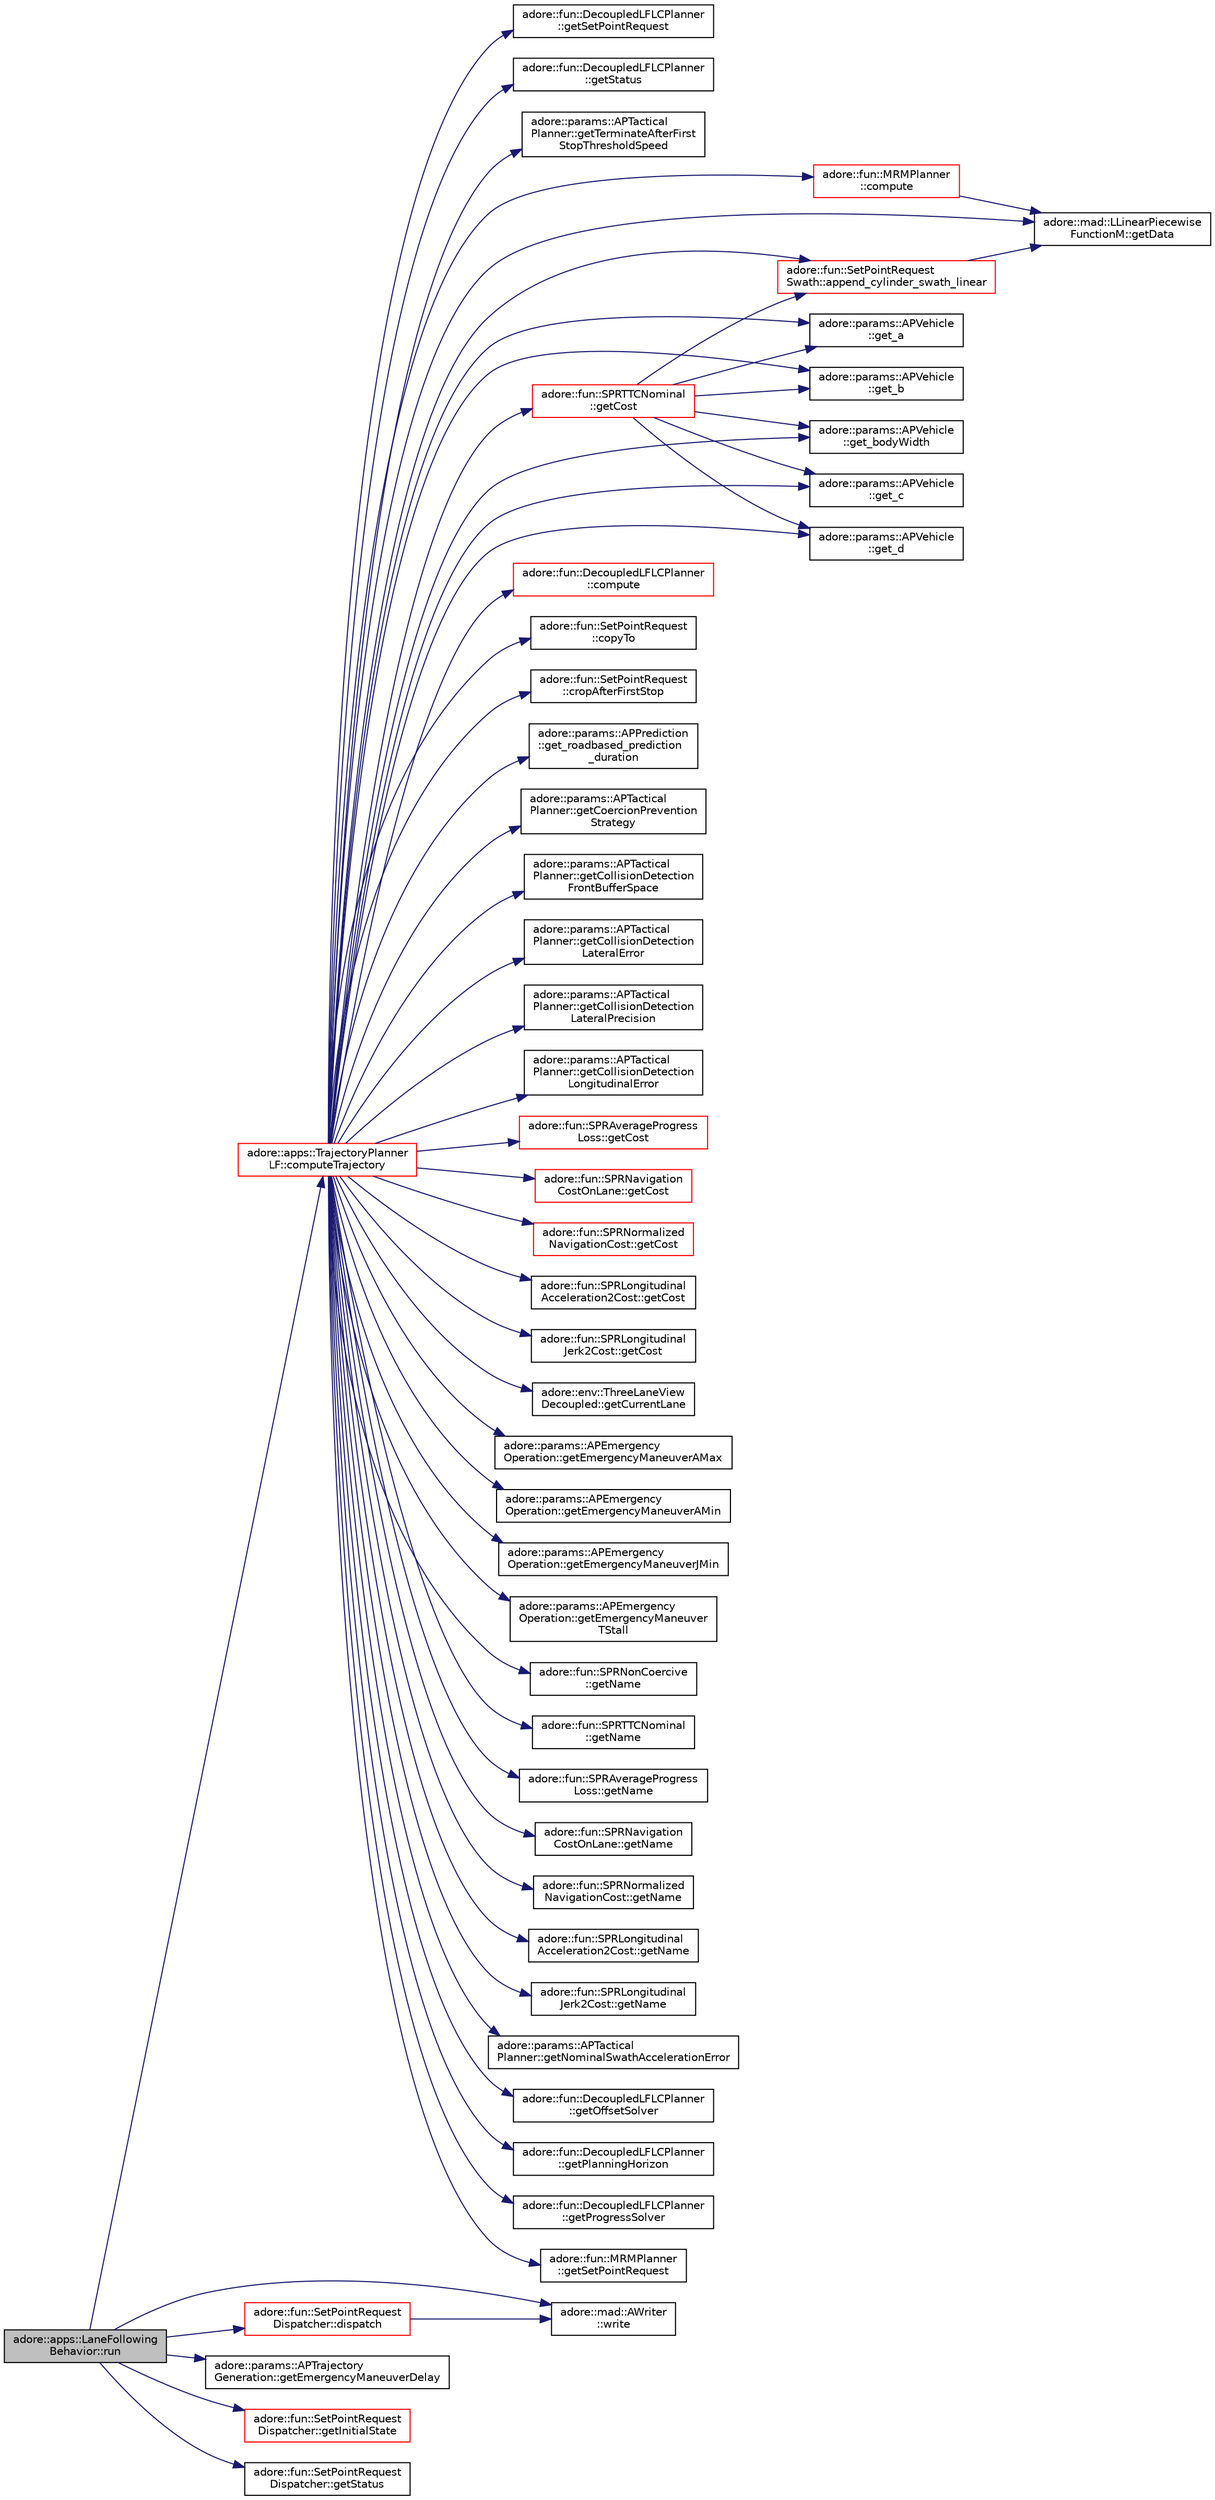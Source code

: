digraph "adore::apps::LaneFollowingBehavior::run"
{
 // LATEX_PDF_SIZE
  edge [fontname="Helvetica",fontsize="10",labelfontname="Helvetica",labelfontsize="10"];
  node [fontname="Helvetica",fontsize="10",shape=record];
  rankdir="LR";
  Node1 [label="adore::apps::LaneFollowing\lBehavior::run",height=0.2,width=0.4,color="black", fillcolor="grey75", style="filled", fontcolor="black",tooltip="select initial state and recompute maneuver"];
  Node1 -> Node2 [color="midnightblue",fontsize="10",style="solid",fontname="Helvetica"];
  Node2 [label="adore::apps::TrajectoryPlanner\lLF::computeTrajectory",height=0.2,width=0.4,color="red", fillcolor="white", style="filled",URL="$classadore_1_1apps_1_1TrajectoryPlannerLF.html#a0f66455260fa8707f58fd45668328d6f",tooltip="update data, views and recompute maneuver"];
  Node2 -> Node3 [color="midnightblue",fontsize="10",style="solid",fontname="Helvetica"];
  Node3 [label="adore::fun::SetPointRequest\lSwath::append_cylinder_swath_linear",height=0.2,width=0.4,color="red", fillcolor="white", style="filled",URL="$classadore_1_1fun_1_1SetPointRequestSwath.html#a25b8ab48b288e512953324e391bc946e",tooltip=" "];
  Node3 -> Node15 [color="midnightblue",fontsize="10",style="solid",fontname="Helvetica"];
  Node15 [label="adore::mad::LLinearPiecewise\lFunctionM::getData",height=0.2,width=0.4,color="black", fillcolor="white", style="filled",URL="$classadore_1_1mad_1_1LLinearPiecewiseFunctionM.html#aa94d90c8643e2d6792f8594f3d666503",tooltip=" "];
  Node2 -> Node17 [color="midnightblue",fontsize="10",style="solid",fontname="Helvetica"];
  Node17 [label="adore::fun::MRMPlanner\l::compute",height=0.2,width=0.4,color="red", fillcolor="white", style="filled",URL="$classadore_1_1fun_1_1MRMPlanner.html#aae8436fc85e3888af12e9e35559e3455",tooltip=" "];
  Node17 -> Node15 [color="midnightblue",fontsize="10",style="solid",fontname="Helvetica"];
  Node2 -> Node42 [color="midnightblue",fontsize="10",style="solid",fontname="Helvetica"];
  Node42 [label="adore::fun::DecoupledLFLCPlanner\l::compute",height=0.2,width=0.4,color="red", fillcolor="white", style="filled",URL="$classadore_1_1fun_1_1DecoupledLFLCPlanner.html#affba6eeb1071f33bc2abe2b7819f88ab",tooltip=" "];
  Node2 -> Node151 [color="midnightblue",fontsize="10",style="solid",fontname="Helvetica"];
  Node151 [label="adore::fun::SetPointRequest\l::copyTo",height=0.2,width=0.4,color="black", fillcolor="white", style="filled",URL="$classadore_1_1fun_1_1SetPointRequest.html#ad360777bade7394ad87e58afd6d1a172",tooltip=" "];
  Node2 -> Node152 [color="midnightblue",fontsize="10",style="solid",fontname="Helvetica"];
  Node152 [label="adore::fun::SetPointRequest\l::cropAfterFirstStop",height=0.2,width=0.4,color="black", fillcolor="white", style="filled",URL="$classadore_1_1fun_1_1SetPointRequest.html#a035cea93534e45854de1a97f8858ec73",tooltip="remove SetPoints after first stop Method looks for first downward zero crossing of vx and removes all..."];
  Node2 -> Node139 [color="midnightblue",fontsize="10",style="solid",fontname="Helvetica"];
  Node139 [label="adore::params::APVehicle\l::get_a",height=0.2,width=0.4,color="black", fillcolor="white", style="filled",URL="$classadore_1_1params_1_1APVehicle.html#ae446997786812ff17a5c3f6bfa575ce5",tooltip="cog to front axle"];
  Node2 -> Node140 [color="midnightblue",fontsize="10",style="solid",fontname="Helvetica"];
  Node140 [label="adore::params::APVehicle\l::get_b",height=0.2,width=0.4,color="black", fillcolor="white", style="filled",URL="$classadore_1_1params_1_1APVehicle.html#a5cc38023fb9f3142348dc9ac22402288",tooltip="rear axle to cog"];
  Node2 -> Node153 [color="midnightblue",fontsize="10",style="solid",fontname="Helvetica"];
  Node153 [label="adore::params::APVehicle\l::get_bodyWidth",height=0.2,width=0.4,color="black", fillcolor="white", style="filled",URL="$classadore_1_1params_1_1APVehicle.html#a71c62e5ede07773108e7a291672bdd85",tooltip=" "];
  Node2 -> Node154 [color="midnightblue",fontsize="10",style="solid",fontname="Helvetica"];
  Node154 [label="adore::params::APVehicle\l::get_c",height=0.2,width=0.4,color="black", fillcolor="white", style="filled",URL="$classadore_1_1params_1_1APVehicle.html#aec64e74619601401d6d3d81ebf5fdacd",tooltip="front axle to front border"];
  Node2 -> Node155 [color="midnightblue",fontsize="10",style="solid",fontname="Helvetica"];
  Node155 [label="adore::params::APVehicle\l::get_d",height=0.2,width=0.4,color="black", fillcolor="white", style="filled",URL="$classadore_1_1params_1_1APVehicle.html#ad8a4b0411e6d030aeace5bd44ab8876e",tooltip="rear border to rear axle"];
  Node2 -> Node156 [color="midnightblue",fontsize="10",style="solid",fontname="Helvetica"];
  Node156 [label="adore::params::APPrediction\l::get_roadbased_prediction\l_duration",height=0.2,width=0.4,color="black", fillcolor="white", style="filled",URL="$classadore_1_1params_1_1APPrediction.html#aecc56fa725ac36824266a4c6a60d3988",tooltip="prediction duration for objects that can be matched to road"];
  Node2 -> Node157 [color="midnightblue",fontsize="10",style="solid",fontname="Helvetica"];
  Node157 [label="adore::params::APTactical\lPlanner::getCoercionPrevention\lStrategy",height=0.2,width=0.4,color="black", fillcolor="white", style="filled",URL="$classadore_1_1params_1_1APTacticalPlanner.html#a2efb0b5d0981f5e4dafea4306a77f914",tooltip="getCoercionPreventionStrategy returns 0 switched off, 1 objective function, 2 constraint"];
  Node2 -> Node158 [color="midnightblue",fontsize="10",style="solid",fontname="Helvetica"];
  Node158 [label="adore::params::APTactical\lPlanner::getCollisionDetection\lFrontBufferSpace",height=0.2,width=0.4,color="black", fillcolor="white", style="filled",URL="$classadore_1_1params_1_1APTacticalPlanner.html#abf2048833d967cb63b32ada701ec5aad",tooltip=" "];
  Node2 -> Node159 [color="midnightblue",fontsize="10",style="solid",fontname="Helvetica"];
  Node159 [label="adore::params::APTactical\lPlanner::getCollisionDetection\lLateralError",height=0.2,width=0.4,color="black", fillcolor="white", style="filled",URL="$classadore_1_1params_1_1APTacticalPlanner.html#a8538fe67506a023a22096a85fc7ea671",tooltip=" "];
  Node2 -> Node160 [color="midnightblue",fontsize="10",style="solid",fontname="Helvetica"];
  Node160 [label="adore::params::APTactical\lPlanner::getCollisionDetection\lLateralPrecision",height=0.2,width=0.4,color="black", fillcolor="white", style="filled",URL="$classadore_1_1params_1_1APTacticalPlanner.html#ae80f6aec4e71d37720ac07d1758dfd11",tooltip=" "];
  Node2 -> Node161 [color="midnightblue",fontsize="10",style="solid",fontname="Helvetica"];
  Node161 [label="adore::params::APTactical\lPlanner::getCollisionDetection\lLongitudinalError",height=0.2,width=0.4,color="black", fillcolor="white", style="filled",URL="$classadore_1_1params_1_1APTacticalPlanner.html#adf942379c38ccaaea0d78684d2264939",tooltip=" "];
  Node2 -> Node162 [color="midnightblue",fontsize="10",style="solid",fontname="Helvetica"];
  Node162 [label="adore::fun::SPRTTCNominal\l::getCost",height=0.2,width=0.4,color="red", fillcolor="white", style="filled",URL="$classadore_1_1fun_1_1SPRTTCNominal.html#a3dd890ed9b2a63e8e0d5c76f90b9efbb",tooltip=" "];
  Node162 -> Node3 [color="midnightblue",fontsize="10",style="solid",fontname="Helvetica"];
  Node162 -> Node139 [color="midnightblue",fontsize="10",style="solid",fontname="Helvetica"];
  Node162 -> Node140 [color="midnightblue",fontsize="10",style="solid",fontname="Helvetica"];
  Node162 -> Node153 [color="midnightblue",fontsize="10",style="solid",fontname="Helvetica"];
  Node162 -> Node154 [color="midnightblue",fontsize="10",style="solid",fontname="Helvetica"];
  Node162 -> Node155 [color="midnightblue",fontsize="10",style="solid",fontname="Helvetica"];
  Node2 -> Node166 [color="midnightblue",fontsize="10",style="solid",fontname="Helvetica"];
  Node166 [label="adore::fun::SPRAverageProgress\lLoss::getCost",height=0.2,width=0.4,color="red", fillcolor="white", style="filled",URL="$classadore_1_1fun_1_1SPRAverageProgressLoss.html#ac2f8ed456cbbd9120776d26bbcd3aff2",tooltip=" "];
  Node2 -> Node168 [color="midnightblue",fontsize="10",style="solid",fontname="Helvetica"];
  Node168 [label="adore::fun::SPRNavigation\lCostOnLane::getCost",height=0.2,width=0.4,color="red", fillcolor="white", style="filled",URL="$classadore_1_1fun_1_1SPRNavigationCostOnLane.html#a4e26e29651a63b52b2d5517ca6a4a75b",tooltip=" "];
  Node2 -> Node175 [color="midnightblue",fontsize="10",style="solid",fontname="Helvetica"];
  Node175 [label="adore::fun::SPRNormalized\lNavigationCost::getCost",height=0.2,width=0.4,color="red", fillcolor="white", style="filled",URL="$classadore_1_1fun_1_1SPRNormalizedNavigationCost.html#a5e9ff8251497b3abcb889b255f6a0448",tooltip=" "];
  Node2 -> Node178 [color="midnightblue",fontsize="10",style="solid",fontname="Helvetica"];
  Node178 [label="adore::fun::SPRLongitudinal\lAcceleration2Cost::getCost",height=0.2,width=0.4,color="black", fillcolor="white", style="filled",URL="$classadore_1_1fun_1_1SPRLongitudinalAcceleration2Cost.html#afef1d720befec0d87c5ca377409c1103",tooltip=" "];
  Node2 -> Node179 [color="midnightblue",fontsize="10",style="solid",fontname="Helvetica"];
  Node179 [label="adore::fun::SPRLongitudinal\lJerk2Cost::getCost",height=0.2,width=0.4,color="black", fillcolor="white", style="filled",URL="$classadore_1_1fun_1_1SPRLongitudinalJerk2Cost.html#aa891744c394519a47f69f742b781cba3",tooltip=" "];
  Node2 -> Node180 [color="midnightblue",fontsize="10",style="solid",fontname="Helvetica"];
  Node180 [label="adore::env::ThreeLaneView\lDecoupled::getCurrentLane",height=0.2,width=0.4,color="black", fillcolor="white", style="filled",URL="$classadore_1_1env_1_1ThreeLaneViewDecoupled.html#a8e5ffdb30040c60a96ed70249b8d27fd",tooltip=" "];
  Node2 -> Node15 [color="midnightblue",fontsize="10",style="solid",fontname="Helvetica"];
  Node2 -> Node181 [color="midnightblue",fontsize="10",style="solid",fontname="Helvetica"];
  Node181 [label="adore::params::APEmergency\lOperation::getEmergencyManeuverAMax",height=0.2,width=0.4,color="black", fillcolor="white", style="filled",URL="$classadore_1_1params_1_1APEmergencyOperation.html#a00a8839b026eabd0613f604a855f240f",tooltip=" "];
  Node2 -> Node182 [color="midnightblue",fontsize="10",style="solid",fontname="Helvetica"];
  Node182 [label="adore::params::APEmergency\lOperation::getEmergencyManeuverAMin",height=0.2,width=0.4,color="black", fillcolor="white", style="filled",URL="$classadore_1_1params_1_1APEmergencyOperation.html#a1f367dde42cce4fb1ded0c6bc0b2e79d",tooltip=" "];
  Node2 -> Node183 [color="midnightblue",fontsize="10",style="solid",fontname="Helvetica"];
  Node183 [label="adore::params::APEmergency\lOperation::getEmergencyManeuverJMin",height=0.2,width=0.4,color="black", fillcolor="white", style="filled",URL="$classadore_1_1params_1_1APEmergencyOperation.html#a0c5cf7ba16e9f31866831b44ac414fde",tooltip=" "];
  Node2 -> Node184 [color="midnightblue",fontsize="10",style="solid",fontname="Helvetica"];
  Node184 [label="adore::params::APEmergency\lOperation::getEmergencyManeuver\lTStall",height=0.2,width=0.4,color="black", fillcolor="white", style="filled",URL="$classadore_1_1params_1_1APEmergencyOperation.html#abff3d323adfe4cd189a3fbf56003d112",tooltip=" "];
  Node2 -> Node185 [color="midnightblue",fontsize="10",style="solid",fontname="Helvetica"];
  Node185 [label="adore::fun::SPRNonCoercive\l::getName",height=0.2,width=0.4,color="black", fillcolor="white", style="filled",URL="$classadore_1_1fun_1_1SPRNonCoercive.html#aabcc32e1776c730f5cf8f10c166f4162",tooltip=" "];
  Node2 -> Node186 [color="midnightblue",fontsize="10",style="solid",fontname="Helvetica"];
  Node186 [label="adore::fun::SPRTTCNominal\l::getName",height=0.2,width=0.4,color="black", fillcolor="white", style="filled",URL="$classadore_1_1fun_1_1SPRTTCNominal.html#a840d39a8afbf338800ba9b74fe17c656",tooltip=" "];
  Node2 -> Node187 [color="midnightblue",fontsize="10",style="solid",fontname="Helvetica"];
  Node187 [label="adore::fun::SPRAverageProgress\lLoss::getName",height=0.2,width=0.4,color="black", fillcolor="white", style="filled",URL="$classadore_1_1fun_1_1SPRAverageProgressLoss.html#af68e76374bc80eaa9a64971df4d58d17",tooltip=" "];
  Node2 -> Node188 [color="midnightblue",fontsize="10",style="solid",fontname="Helvetica"];
  Node188 [label="adore::fun::SPRNavigation\lCostOnLane::getName",height=0.2,width=0.4,color="black", fillcolor="white", style="filled",URL="$classadore_1_1fun_1_1SPRNavigationCostOnLane.html#a32b1005e93270be90194e3ff69ee2524",tooltip=" "];
  Node2 -> Node189 [color="midnightblue",fontsize="10",style="solid",fontname="Helvetica"];
  Node189 [label="adore::fun::SPRNormalized\lNavigationCost::getName",height=0.2,width=0.4,color="black", fillcolor="white", style="filled",URL="$classadore_1_1fun_1_1SPRNormalizedNavigationCost.html#ae08ca411eccd18294a502964f96abef6",tooltip=" "];
  Node2 -> Node190 [color="midnightblue",fontsize="10",style="solid",fontname="Helvetica"];
  Node190 [label="adore::fun::SPRLongitudinal\lAcceleration2Cost::getName",height=0.2,width=0.4,color="black", fillcolor="white", style="filled",URL="$classadore_1_1fun_1_1SPRLongitudinalAcceleration2Cost.html#a46efcb41c1333f14dba5a9154f4b5e02",tooltip=" "];
  Node2 -> Node191 [color="midnightblue",fontsize="10",style="solid",fontname="Helvetica"];
  Node191 [label="adore::fun::SPRLongitudinal\lJerk2Cost::getName",height=0.2,width=0.4,color="black", fillcolor="white", style="filled",URL="$classadore_1_1fun_1_1SPRLongitudinalJerk2Cost.html#ae7c314a614dc444e99766a971045820d",tooltip=" "];
  Node2 -> Node192 [color="midnightblue",fontsize="10",style="solid",fontname="Helvetica"];
  Node192 [label="adore::params::APTactical\lPlanner::getNominalSwathAccelerationError",height=0.2,width=0.4,color="black", fillcolor="white", style="filled",URL="$classadore_1_1params_1_1APTacticalPlanner.html#af9760e90667051ca4e6cf0346c90caf4",tooltip=" "];
  Node2 -> Node193 [color="midnightblue",fontsize="10",style="solid",fontname="Helvetica"];
  Node193 [label="adore::fun::DecoupledLFLCPlanner\l::getOffsetSolver",height=0.2,width=0.4,color="black", fillcolor="white", style="filled",URL="$classadore_1_1fun_1_1DecoupledLFLCPlanner.html#aa5f618314a6c7e73369ce0f8a06a6da2",tooltip=" "];
  Node2 -> Node194 [color="midnightblue",fontsize="10",style="solid",fontname="Helvetica"];
  Node194 [label="adore::fun::DecoupledLFLCPlanner\l::getPlanningHorizon",height=0.2,width=0.4,color="black", fillcolor="white", style="filled",URL="$classadore_1_1fun_1_1DecoupledLFLCPlanner.html#a19712138f85c97e52b3fd05e72435a01",tooltip=" "];
  Node2 -> Node195 [color="midnightblue",fontsize="10",style="solid",fontname="Helvetica"];
  Node195 [label="adore::fun::DecoupledLFLCPlanner\l::getProgressSolver",height=0.2,width=0.4,color="black", fillcolor="white", style="filled",URL="$classadore_1_1fun_1_1DecoupledLFLCPlanner.html#a4ef197dd1ed92beeaad482ddb7def88f",tooltip=" "];
  Node2 -> Node196 [color="midnightblue",fontsize="10",style="solid",fontname="Helvetica"];
  Node196 [label="adore::fun::MRMPlanner\l::getSetPointRequest",height=0.2,width=0.4,color="black", fillcolor="white", style="filled",URL="$classadore_1_1fun_1_1MRMPlanner.html#a191e6f9207659a89cd1c8051c84445af",tooltip=" "];
  Node2 -> Node197 [color="midnightblue",fontsize="10",style="solid",fontname="Helvetica"];
  Node197 [label="adore::fun::DecoupledLFLCPlanner\l::getSetPointRequest",height=0.2,width=0.4,color="black", fillcolor="white", style="filled",URL="$classadore_1_1fun_1_1DecoupledLFLCPlanner.html#a39505b2842b3e8cd323a28557b43528b",tooltip=" "];
  Node2 -> Node198 [color="midnightblue",fontsize="10",style="solid",fontname="Helvetica"];
  Node198 [label="adore::fun::DecoupledLFLCPlanner\l::getStatus",height=0.2,width=0.4,color="black", fillcolor="white", style="filled",URL="$classadore_1_1fun_1_1DecoupledLFLCPlanner.html#a5ee74bf566bb2ffacf7b1fa3d7fc3d34",tooltip=" "];
  Node2 -> Node199 [color="midnightblue",fontsize="10",style="solid",fontname="Helvetica"];
  Node199 [label="adore::params::APTactical\lPlanner::getTerminateAfterFirst\lStopThresholdSpeed",height=0.2,width=0.4,color="black", fillcolor="white", style="filled",URL="$classadore_1_1params_1_1APTacticalPlanner.html#a88fe7a6c26f217774db81db6f89b48bd",tooltip=" "];
  Node1 -> Node257 [color="midnightblue",fontsize="10",style="solid",fontname="Helvetica"];
  Node257 [label="adore::fun::SetPointRequest\lDispatcher::dispatch",height=0.2,width=0.4,color="red", fillcolor="white", style="filled",URL="$classadore_1_1fun_1_1SetPointRequestDispatcher.html#ae0a7ceca76f19e608c9b9744b95ec943",tooltip="dispatch SetPointRequests computed in localization coordinates The combined trajectory will be conver..."];
  Node257 -> Node259 [color="midnightblue",fontsize="10",style="solid",fontname="Helvetica"];
  Node259 [label="adore::mad::AWriter\l::write",height=0.2,width=0.4,color="black", fillcolor="white", style="filled",URL="$classadore_1_1mad_1_1AWriter.html#a1c22b1ccbd19c5f02f832831ca757f3b",tooltip=" "];
  Node1 -> Node260 [color="midnightblue",fontsize="10",style="solid",fontname="Helvetica"];
  Node260 [label="adore::params::APTrajectory\lGeneration::getEmergencyManeuverDelay",height=0.2,width=0.4,color="black", fillcolor="white", style="filled",URL="$classadore_1_1params_1_1APTrajectoryGeneration.html#a6abcbfc29c23e3eace34455dfb5aab6f",tooltip="time after which emergency maneuver kicks in"];
  Node1 -> Node261 [color="midnightblue",fontsize="10",style="solid",fontname="Helvetica"];
  Node261 [label="adore::fun::SetPointRequest\lDispatcher::getInitialState",height=0.2,width=0.4,color="red", fillcolor="white", style="filled",URL="$classadore_1_1fun_1_1SetPointRequestDispatcher.html#aad7e60da52338893462cc0c5848e1546",tooltip="compute and return initial state for next planning iteration The according initial state in odometry ..."];
  Node1 -> Node290 [color="midnightblue",fontsize="10",style="solid",fontname="Helvetica"];
  Node290 [label="adore::fun::SetPointRequest\lDispatcher::getStatus",height=0.2,width=0.4,color="black", fillcolor="white", style="filled",URL="$classadore_1_1fun_1_1SetPointRequestDispatcher.html#a088b88292e7db4a0783ff2ce3396d6ac",tooltip=" "];
  Node1 -> Node259 [color="midnightblue",fontsize="10",style="solid",fontname="Helvetica"];
}
